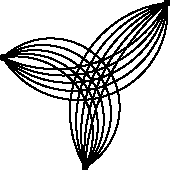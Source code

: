 import geometry;

real size = 3cm;
size(size);

point A = (0,4), B = (3,0), C = (6,6);

real a = 140, b = 120, c = 100;

int n = 2;
real d = 17.0 / n;

pen
    apen = black+linewidth(0.5),
    bpen = black+linewidth(0.5),
    cpen = black+linewidth(0.5);

/*
pen
    apen = red  +linewidth(0.5),
    bpen = green+linewidth(0.5),
    cpen = blue +linewidth(0.5);
*/

for (int i = -n; i <= n; i += 1) {
    real dd = d * i;
    draw(arcsubtended(B, C, a + dd), apen);
    draw(arcsubtended(C, A, b + dd), bpen);
    draw(arcsubtended(A, B, c + dd), cpen);
}

dot(A);
dot(B);
dot(C);


